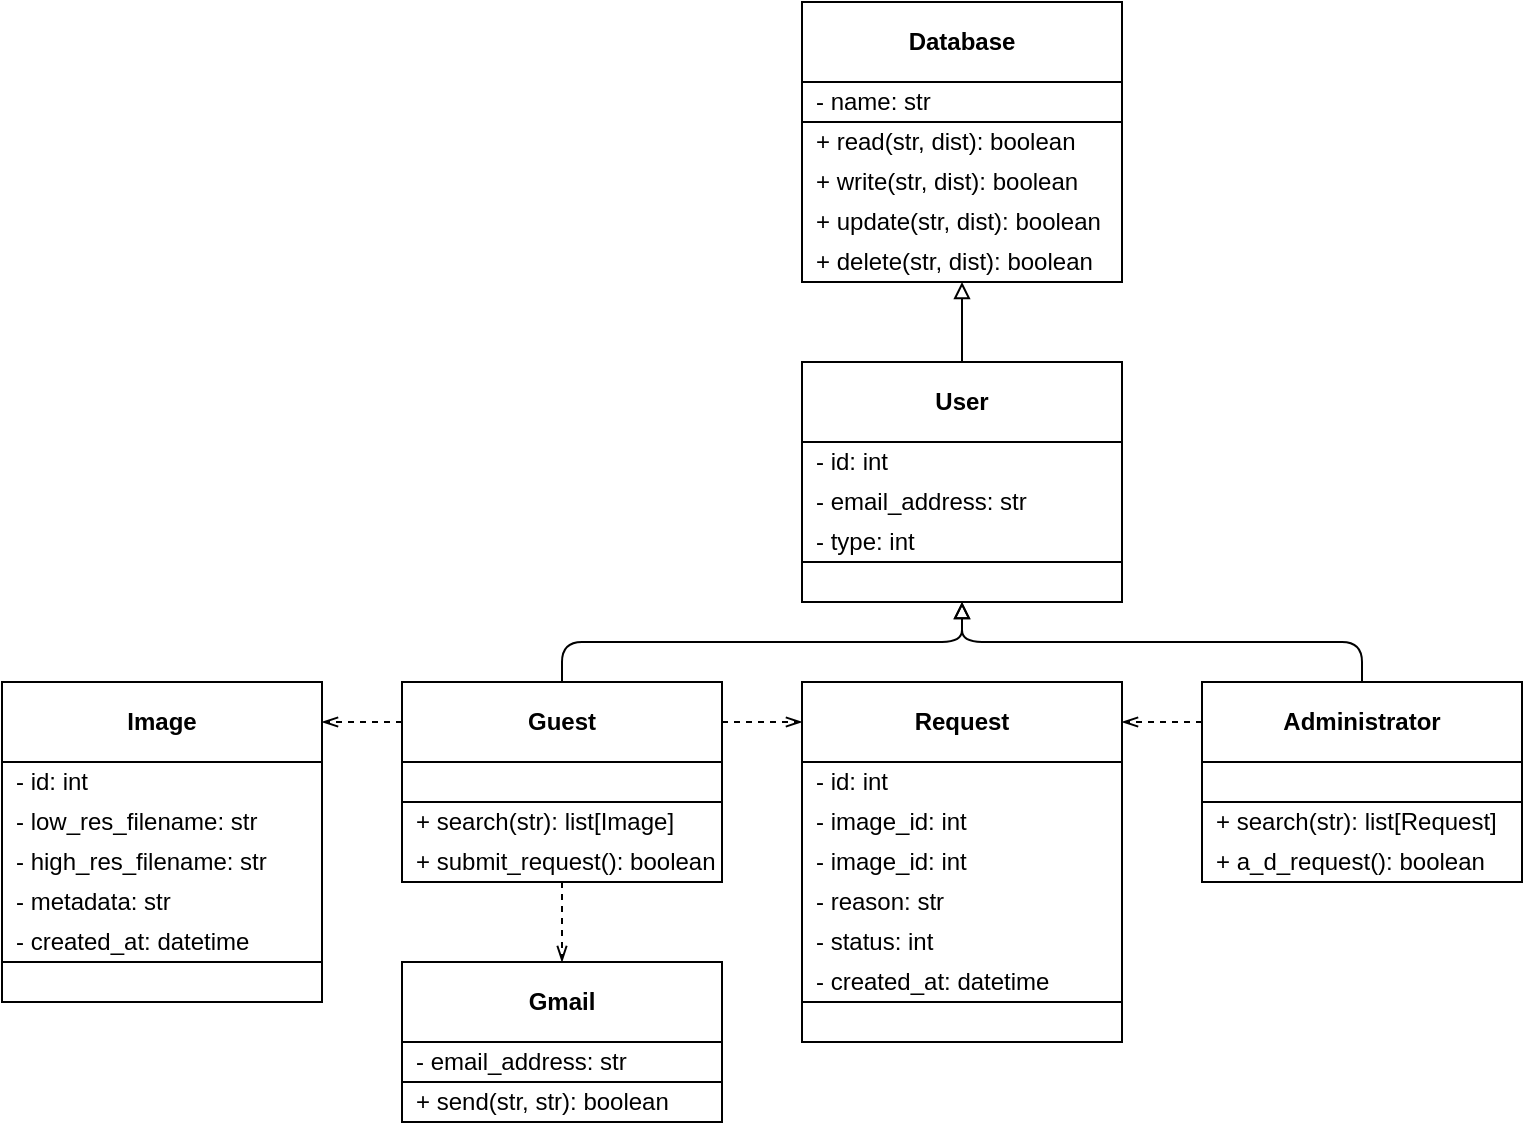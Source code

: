 <mxfile>
    <diagram id="GTXnkm02hOZH0fwfG7jF" name="Page-1">
        <mxGraphModel dx="2362" dy="-725" grid="1" gridSize="10" guides="1" tooltips="1" connect="1" arrows="1" fold="1" page="1" pageScale="1" pageWidth="827" pageHeight="1169" math="0" shadow="0">
            <root>
                <mxCell id="0"/>
                <mxCell id="1" parent="0"/>
                <mxCell id="2" value="" style="rounded=0;whiteSpace=wrap;html=1;labelBackgroundColor=none;strokeColor=#000000;strokeWidth=1;fontColor=#000000;fillColor=#FFFFFF;" vertex="1" parent="1">
                    <mxGeometry x="-1200" y="1500" width="160" height="60" as="geometry"/>
                </mxCell>
                <mxCell id="3" style="edgeStyle=none;html=1;exitX=0.5;exitY=0;exitDx=0;exitDy=0;entryX=0.5;entryY=1;entryDx=0;entryDy=0;strokeColor=#000000;fontSize=12;fontColor=#FF0000;startArrow=none;startFill=0;endArrow=block;endFill=0;" edge="1" parent="1" source="6" target="32">
                    <mxGeometry relative="1" as="geometry"/>
                </mxCell>
                <mxCell id="4" style="edgeStyle=none;html=1;entryX=0;entryY=0.5;entryDx=0;entryDy=0;strokeColor=#000000;fontSize=12;fontColor=#FF0000;startArrow=none;startFill=0;dashed=1;endArrow=openThin;endFill=0;" edge="1" parent="1" target="10">
                    <mxGeometry relative="1" as="geometry">
                        <mxPoint x="-1240" y="1640" as="sourcePoint"/>
                    </mxGeometry>
                </mxCell>
                <mxCell id="5" style="edgeStyle=none;html=1;exitX=0;exitY=0.5;exitDx=0;exitDy=0;dashed=1;strokeColor=#000000;fontSize=12;fontColor=#FF0000;startArrow=none;startFill=0;entryX=1;entryY=0.5;entryDx=0;entryDy=0;endArrow=openThin;endFill=0;" edge="1" parent="1" source="35" target="20">
                    <mxGeometry relative="1" as="geometry"/>
                </mxCell>
                <mxCell id="6" value="&lt;b&gt;User&lt;/b&gt;" style="rounded=0;whiteSpace=wrap;html=1;labelBackgroundColor=none;strokeColor=#000000;strokeWidth=1;fontColor=#000000;fillColor=#FFFFFF;" vertex="1" parent="1">
                    <mxGeometry x="-1200" y="1460" width="160" height="40" as="geometry"/>
                </mxCell>
                <mxCell id="7" value="&lt;div style=&quot;&quot;&gt;- id: int&lt;/div&gt;" style="text;html=1;strokeColor=none;fillColor=none;align=left;verticalAlign=middle;whiteSpace=wrap;rounded=0;labelBackgroundColor=none;strokeWidth=1;fontColor=#000000;spacingLeft=5;" vertex="1" parent="1">
                    <mxGeometry x="-1200" y="1500" width="160" height="20" as="geometry"/>
                </mxCell>
                <mxCell id="8" value="&lt;div style=&quot;&quot;&gt;- email_address: str&lt;/div&gt;" style="text;html=1;strokeColor=none;fillColor=none;align=left;verticalAlign=middle;whiteSpace=wrap;rounded=0;labelBackgroundColor=none;strokeWidth=1;fontColor=#000000;spacingLeft=5;" vertex="1" parent="1">
                    <mxGeometry x="-1200" y="1520" width="160" height="20" as="geometry"/>
                </mxCell>
                <mxCell id="9" value="&lt;div style=&quot;&quot;&gt;- type: int&lt;/div&gt;" style="text;html=1;strokeColor=none;fillColor=none;align=left;verticalAlign=middle;whiteSpace=wrap;rounded=0;labelBackgroundColor=none;strokeWidth=1;fontColor=#000000;spacingLeft=5;" vertex="1" parent="1">
                    <mxGeometry x="-1200" y="1540" width="160" height="20" as="geometry"/>
                </mxCell>
                <mxCell id="10" value="&lt;b&gt;Request&lt;/b&gt;" style="rounded=0;whiteSpace=wrap;html=1;labelBackgroundColor=none;strokeColor=#000000;strokeWidth=1;fontColor=#000000;fillColor=#FFFFFF;" vertex="1" parent="1">
                    <mxGeometry x="-1200" y="1620" width="160" height="40" as="geometry"/>
                </mxCell>
                <mxCell id="11" value="" style="rounded=0;whiteSpace=wrap;html=1;labelBackgroundColor=none;strokeColor=#000000;strokeWidth=1;fontColor=#000000;fillColor=#FFFFFF;" vertex="1" parent="1">
                    <mxGeometry x="-1200" y="1660" width="160" height="120" as="geometry"/>
                </mxCell>
                <mxCell id="12" value="&lt;div style=&quot;&quot;&gt;- id: int&lt;/div&gt;" style="text;html=1;strokeColor=none;fillColor=none;align=left;verticalAlign=middle;whiteSpace=wrap;rounded=0;labelBackgroundColor=none;strokeWidth=1;fontColor=#000000;spacingLeft=5;" vertex="1" parent="1">
                    <mxGeometry x="-1200" y="1660" width="160" height="20" as="geometry"/>
                </mxCell>
                <mxCell id="13" value="&lt;div style=&quot;&quot;&gt;- image_id: int&lt;/div&gt;" style="text;html=1;strokeColor=none;fillColor=none;align=left;verticalAlign=middle;whiteSpace=wrap;rounded=0;labelBackgroundColor=none;strokeWidth=1;fontColor=#000000;spacingLeft=5;" vertex="1" parent="1">
                    <mxGeometry x="-1200" y="1680" width="160" height="20" as="geometry"/>
                </mxCell>
                <mxCell id="14" value="&lt;div style=&quot;&quot;&gt;- image_id: int&lt;/div&gt;" style="text;html=1;strokeColor=none;fillColor=none;align=left;verticalAlign=middle;whiteSpace=wrap;rounded=0;labelBackgroundColor=none;strokeWidth=1;fontColor=#000000;spacingLeft=5;" vertex="1" parent="1">
                    <mxGeometry x="-1200" y="1700" width="160" height="20" as="geometry"/>
                </mxCell>
                <mxCell id="15" value="&lt;div style=&quot;&quot;&gt;- reason: str&lt;/div&gt;" style="text;html=1;strokeColor=none;fillColor=none;align=left;verticalAlign=middle;whiteSpace=wrap;rounded=0;labelBackgroundColor=none;strokeWidth=1;fontColor=#000000;spacingLeft=5;" vertex="1" parent="1">
                    <mxGeometry x="-1200" y="1720" width="160" height="20" as="geometry"/>
                </mxCell>
                <mxCell id="16" value="&lt;div style=&quot;&quot;&gt;- status: int&lt;/div&gt;" style="text;html=1;strokeColor=none;fillColor=none;align=left;verticalAlign=middle;whiteSpace=wrap;rounded=0;labelBackgroundColor=none;strokeWidth=1;fontColor=#000000;spacingLeft=5;" vertex="1" parent="1">
                    <mxGeometry x="-1200" y="1740" width="160" height="20" as="geometry"/>
                </mxCell>
                <mxCell id="17" value="" style="rounded=0;whiteSpace=wrap;html=1;labelBackgroundColor=none;strokeColor=#000000;strokeWidth=1;fontColor=#000000;fillColor=#FFFFFF;" vertex="1" parent="1">
                    <mxGeometry x="-1200" y="1780" width="160" height="20" as="geometry"/>
                </mxCell>
                <mxCell id="18" value="" style="rounded=0;whiteSpace=wrap;html=1;labelBackgroundColor=none;strokeColor=#000000;strokeWidth=1;fontColor=#000000;fillColor=#FFFFFF;" vertex="1" parent="1">
                    <mxGeometry x="-1200" y="1560" width="160" height="20" as="geometry"/>
                </mxCell>
                <mxCell id="19" value="" style="rounded=0;whiteSpace=wrap;html=1;labelBackgroundColor=none;strokeColor=#000000;strokeWidth=1;fontColor=#000000;fillColor=#FFFFFF;" vertex="1" parent="1">
                    <mxGeometry x="-1600" y="1660" width="160" height="100" as="geometry"/>
                </mxCell>
                <mxCell id="20" value="&lt;b&gt;Image&lt;/b&gt;" style="rounded=0;whiteSpace=wrap;html=1;labelBackgroundColor=none;strokeColor=#000000;strokeWidth=1;fontColor=#000000;fillColor=#FFFFFF;" vertex="1" parent="1">
                    <mxGeometry x="-1600" y="1620" width="160" height="40" as="geometry"/>
                </mxCell>
                <mxCell id="21" value="&lt;div style=&quot;&quot;&gt;- id: int&lt;/div&gt;" style="text;html=1;strokeColor=none;fillColor=none;align=left;verticalAlign=middle;whiteSpace=wrap;rounded=0;labelBackgroundColor=none;strokeWidth=1;fontColor=#000000;spacingLeft=5;" vertex="1" parent="1">
                    <mxGeometry x="-1600" y="1660" width="160" height="20" as="geometry"/>
                </mxCell>
                <mxCell id="22" value="&lt;div style=&quot;&quot;&gt;- low_res_filename: str&lt;/div&gt;" style="text;html=1;strokeColor=none;fillColor=none;align=left;verticalAlign=middle;whiteSpace=wrap;rounded=0;labelBackgroundColor=none;strokeWidth=1;fontColor=#000000;spacingLeft=5;" vertex="1" parent="1">
                    <mxGeometry x="-1600" y="1680" width="160" height="20" as="geometry"/>
                </mxCell>
                <mxCell id="23" value="&lt;div style=&quot;&quot;&gt;- high_res_filename: str&lt;/div&gt;" style="text;html=1;strokeColor=none;fillColor=none;align=left;verticalAlign=middle;whiteSpace=wrap;rounded=0;labelBackgroundColor=none;strokeWidth=1;fontColor=#000000;spacingLeft=5;" vertex="1" parent="1">
                    <mxGeometry x="-1600" y="1700" width="160" height="20" as="geometry"/>
                </mxCell>
                <mxCell id="24" value="" style="rounded=0;whiteSpace=wrap;html=1;labelBackgroundColor=none;strokeColor=#000000;strokeWidth=1;fontColor=#000000;fillColor=#FFFFFF;" vertex="1" parent="1">
                    <mxGeometry x="-1600" y="1760" width="160" height="20" as="geometry"/>
                </mxCell>
                <mxCell id="25" value="" style="rounded=0;whiteSpace=wrap;html=1;labelBackgroundColor=none;strokeColor=#000000;strokeWidth=1;fontColor=#000000;fillColor=#FFFFFF;" vertex="1" parent="1">
                    <mxGeometry x="-1200" y="1320" width="160" height="20" as="geometry"/>
                </mxCell>
                <mxCell id="26" value="&lt;b&gt;Database&lt;/b&gt;" style="rounded=0;whiteSpace=wrap;html=1;labelBackgroundColor=none;strokeColor=#000000;strokeWidth=1;fontColor=#000000;fillColor=#FFFFFF;" vertex="1" parent="1">
                    <mxGeometry x="-1200" y="1280" width="160" height="40" as="geometry"/>
                </mxCell>
                <mxCell id="27" value="&lt;div style=&quot;&quot;&gt;- name: str&lt;/div&gt;" style="text;html=1;strokeColor=none;fillColor=none;align=left;verticalAlign=middle;whiteSpace=wrap;rounded=0;labelBackgroundColor=none;strokeWidth=1;fontColor=#000000;spacingLeft=5;" vertex="1" parent="1">
                    <mxGeometry x="-1200" y="1320" width="160" height="20" as="geometry"/>
                </mxCell>
                <mxCell id="28" value="" style="rounded=0;whiteSpace=wrap;html=1;labelBackgroundColor=none;strokeColor=#000000;strokeWidth=1;fontColor=#000000;fillColor=#FFFFFF;" vertex="1" parent="1">
                    <mxGeometry x="-1200" y="1340" width="160" height="80" as="geometry"/>
                </mxCell>
                <mxCell id="29" value="&lt;div style=&quot;&quot;&gt;+ read(str, dist): boolean&lt;/div&gt;" style="text;html=1;strokeColor=none;fillColor=none;align=left;verticalAlign=middle;whiteSpace=wrap;rounded=0;labelBackgroundColor=none;strokeWidth=1;fontColor=#000000;spacingLeft=5;" vertex="1" parent="1">
                    <mxGeometry x="-1200" y="1340" width="160" height="20" as="geometry"/>
                </mxCell>
                <mxCell id="30" value="&lt;div style=&quot;&quot;&gt;+ write(str, dist): boolean&lt;/div&gt;" style="text;html=1;strokeColor=none;fillColor=none;align=left;verticalAlign=middle;whiteSpace=wrap;rounded=0;labelBackgroundColor=none;strokeWidth=1;fontColor=#000000;spacingLeft=5;" vertex="1" parent="1">
                    <mxGeometry x="-1200" y="1360" width="160" height="20" as="geometry"/>
                </mxCell>
                <mxCell id="31" value="&lt;div style=&quot;&quot;&gt;+ update(str, dist): boolean&lt;/div&gt;" style="text;html=1;strokeColor=none;fillColor=none;align=left;verticalAlign=middle;whiteSpace=wrap;rounded=0;labelBackgroundColor=none;strokeWidth=1;fontColor=#000000;spacingLeft=5;" vertex="1" parent="1">
                    <mxGeometry x="-1200" y="1380" width="160" height="20" as="geometry"/>
                </mxCell>
                <mxCell id="32" value="&lt;div style=&quot;&quot;&gt;+ delete(str, dist): boolean&lt;/div&gt;" style="text;html=1;strokeColor=none;fillColor=none;align=left;verticalAlign=middle;whiteSpace=wrap;rounded=0;labelBackgroundColor=none;strokeWidth=1;fontColor=#000000;spacingLeft=5;" vertex="1" parent="1">
                    <mxGeometry x="-1200" y="1400" width="160" height="20" as="geometry"/>
                </mxCell>
                <mxCell id="33" value="" style="rounded=0;whiteSpace=wrap;html=1;labelBackgroundColor=none;strokeColor=#000000;strokeWidth=1;fontColor=#000000;fillColor=#FFFFFF;" vertex="1" parent="1">
                    <mxGeometry x="-1400" y="1660" width="160" height="20" as="geometry"/>
                </mxCell>
                <mxCell id="34" style="edgeStyle=none;html=1;exitX=0.5;exitY=0;exitDx=0;exitDy=0;entryX=0.5;entryY=1;entryDx=0;entryDy=0;strokeColor=#000000;fontSize=12;fontColor=#FF0000;startArrow=none;startFill=0;endArrow=block;endFill=0;" edge="1" parent="1" source="35" target="18">
                    <mxGeometry relative="1" as="geometry">
                        <Array as="points">
                            <mxPoint x="-1320" y="1620"/>
                            <mxPoint x="-1320" y="1600"/>
                            <mxPoint x="-1120" y="1600"/>
                        </Array>
                    </mxGeometry>
                </mxCell>
                <mxCell id="35" value="&lt;b&gt;Guest&lt;/b&gt;" style="rounded=0;whiteSpace=wrap;html=1;labelBackgroundColor=none;strokeColor=#000000;strokeWidth=1;fontColor=#000000;fillColor=#FFFFFF;" vertex="1" parent="1">
                    <mxGeometry x="-1400" y="1620" width="160" height="40" as="geometry"/>
                </mxCell>
                <mxCell id="36" value="" style="rounded=0;whiteSpace=wrap;html=1;labelBackgroundColor=none;strokeColor=#000000;strokeWidth=1;fontColor=#000000;fillColor=#FFFFFF;" vertex="1" parent="1">
                    <mxGeometry x="-1400" y="1680" width="160" height="40" as="geometry"/>
                </mxCell>
                <mxCell id="37" value="&lt;div style=&quot;&quot;&gt;+ search(str): list[Image]&lt;/div&gt;" style="text;html=1;strokeColor=none;fillColor=none;align=left;verticalAlign=middle;whiteSpace=wrap;rounded=0;labelBackgroundColor=none;strokeWidth=1;fontColor=#000000;spacingLeft=5;" vertex="1" parent="1">
                    <mxGeometry x="-1400" y="1680" width="160" height="20" as="geometry"/>
                </mxCell>
                <mxCell id="38" value="&lt;div style=&quot;&quot;&gt;+ submit_request(): boolean&lt;/div&gt;" style="text;html=1;strokeColor=none;fillColor=none;align=left;verticalAlign=middle;whiteSpace=wrap;rounded=0;labelBackgroundColor=none;strokeWidth=1;fontColor=#000000;spacingLeft=5;" vertex="1" parent="1">
                    <mxGeometry x="-1400" y="1700" width="160" height="20" as="geometry"/>
                </mxCell>
                <mxCell id="39" value="" style="rounded=0;whiteSpace=wrap;html=1;labelBackgroundColor=none;strokeColor=#000000;strokeWidth=1;fontColor=#000000;fillColor=#FFFFFF;" vertex="1" parent="1">
                    <mxGeometry x="-1000" y="1660" width="160" height="20" as="geometry"/>
                </mxCell>
                <mxCell id="40" style="edgeStyle=none;html=1;exitX=0.5;exitY=0;exitDx=0;exitDy=0;strokeColor=#000000;fontSize=12;fontColor=#FF0000;startArrow=none;startFill=0;endArrow=block;endFill=0;" edge="1" parent="1" source="41">
                    <mxGeometry relative="1" as="geometry">
                        <mxPoint x="-1120" y="1580" as="targetPoint"/>
                        <Array as="points">
                            <mxPoint x="-920" y="1620"/>
                            <mxPoint x="-920" y="1600"/>
                            <mxPoint x="-1120" y="1600"/>
                        </Array>
                    </mxGeometry>
                </mxCell>
                <mxCell id="41" value="&lt;b&gt;Administrator&lt;/b&gt;" style="rounded=0;whiteSpace=wrap;html=1;labelBackgroundColor=none;strokeColor=#000000;strokeWidth=1;fontColor=#000000;fillColor=#FFFFFF;" vertex="1" parent="1">
                    <mxGeometry x="-1000" y="1620" width="160" height="40" as="geometry"/>
                </mxCell>
                <mxCell id="42" value="" style="rounded=0;whiteSpace=wrap;html=1;labelBackgroundColor=none;strokeColor=#000000;strokeWidth=1;fontColor=#000000;fillColor=#FFFFFF;" vertex="1" parent="1">
                    <mxGeometry x="-1000" y="1680" width="160" height="40" as="geometry"/>
                </mxCell>
                <mxCell id="43" value="&lt;div style=&quot;&quot;&gt;+ search(str): list[Request]&lt;/div&gt;" style="text;html=1;strokeColor=none;fillColor=none;align=left;verticalAlign=middle;whiteSpace=wrap;rounded=0;labelBackgroundColor=none;strokeWidth=1;fontColor=#000000;spacingLeft=5;" vertex="1" parent="1">
                    <mxGeometry x="-1000" y="1680" width="160" height="20" as="geometry"/>
                </mxCell>
                <mxCell id="44" value="&lt;div style=&quot;&quot;&gt;+ a_d_request(): boolean&lt;/div&gt;" style="text;html=1;strokeColor=none;fillColor=none;align=left;verticalAlign=middle;whiteSpace=wrap;rounded=0;labelBackgroundColor=none;strokeWidth=1;fontColor=#000000;spacingLeft=5;" vertex="1" parent="1">
                    <mxGeometry x="-1000" y="1700" width="160" height="20" as="geometry"/>
                </mxCell>
                <mxCell id="45" style="edgeStyle=none;html=1;entryX=1;entryY=0.5;entryDx=0;entryDy=0;strokeColor=#000000;fontSize=12;fontColor=#FF0000;startArrow=none;startFill=0;dashed=1;exitX=0;exitY=0.5;exitDx=0;exitDy=0;endArrow=openThin;endFill=0;" edge="1" parent="1" source="41" target="10">
                    <mxGeometry relative="1" as="geometry">
                        <mxPoint x="-1230.0" y="1650" as="sourcePoint"/>
                        <mxPoint x="-1190.0" y="1650" as="targetPoint"/>
                    </mxGeometry>
                </mxCell>
                <mxCell id="46" value="" style="rounded=0;whiteSpace=wrap;html=1;labelBackgroundColor=none;strokeColor=#000000;strokeWidth=1;fontColor=#000000;fillColor=#FFFFFF;" vertex="1" parent="1">
                    <mxGeometry x="-1400" y="1800" width="160" height="20" as="geometry"/>
                </mxCell>
                <mxCell id="47" value="&lt;b&gt;Gmail&lt;/b&gt;" style="rounded=0;whiteSpace=wrap;html=1;labelBackgroundColor=none;strokeColor=#000000;strokeWidth=1;fontColor=#000000;fillColor=#FFFFFF;" vertex="1" parent="1">
                    <mxGeometry x="-1400" y="1760" width="160" height="40" as="geometry"/>
                </mxCell>
                <mxCell id="48" value="&lt;div style=&quot;&quot;&gt;- email_address: str&lt;/div&gt;" style="text;html=1;strokeColor=none;fillColor=none;align=left;verticalAlign=middle;whiteSpace=wrap;rounded=0;labelBackgroundColor=none;strokeWidth=1;fontColor=#000000;spacingLeft=5;" vertex="1" parent="1">
                    <mxGeometry x="-1400" y="1800" width="160" height="20" as="geometry"/>
                </mxCell>
                <mxCell id="49" value="" style="rounded=0;whiteSpace=wrap;html=1;labelBackgroundColor=none;strokeColor=#000000;strokeWidth=1;fontColor=#000000;fillColor=#FFFFFF;" vertex="1" parent="1">
                    <mxGeometry x="-1400" y="1820" width="160" height="20" as="geometry"/>
                </mxCell>
                <mxCell id="50" value="&lt;div style=&quot;&quot;&gt;+ send(str, str): boolean&lt;/div&gt;" style="text;html=1;strokeColor=none;fillColor=none;align=left;verticalAlign=middle;whiteSpace=wrap;rounded=0;labelBackgroundColor=none;strokeWidth=1;fontColor=#000000;spacingLeft=5;" vertex="1" parent="1">
                    <mxGeometry x="-1400" y="1820" width="160" height="20" as="geometry"/>
                </mxCell>
                <mxCell id="51" style="edgeStyle=none;html=1;exitX=0.5;exitY=1;exitDx=0;exitDy=0;dashed=1;strokeColor=#000000;fontSize=12;fontColor=#FF0000;startArrow=none;startFill=0;entryX=0.5;entryY=0;entryDx=0;entryDy=0;endArrow=openThin;endFill=0;" edge="1" parent="1" source="38" target="47">
                    <mxGeometry relative="1" as="geometry">
                        <mxPoint x="-1390" y="1650" as="sourcePoint"/>
                        <mxPoint x="-1430" y="1650" as="targetPoint"/>
                    </mxGeometry>
                </mxCell>
                <mxCell id="52" value="&lt;div style=&quot;&quot;&gt;- metadata: str&lt;/div&gt;" style="text;html=1;strokeColor=none;fillColor=none;align=left;verticalAlign=middle;whiteSpace=wrap;rounded=0;labelBackgroundColor=none;strokeWidth=1;fontColor=#000000;spacingLeft=5;" vertex="1" parent="1">
                    <mxGeometry x="-1600" y="1720" width="160" height="20" as="geometry"/>
                </mxCell>
                <mxCell id="53" value="&lt;div style=&quot;&quot;&gt;- created_at: datetime&lt;/div&gt;" style="text;html=1;strokeColor=none;fillColor=none;align=left;verticalAlign=middle;whiteSpace=wrap;rounded=0;labelBackgroundColor=none;strokeWidth=1;fontColor=#000000;spacingLeft=5;" vertex="1" parent="1">
                    <mxGeometry x="-1600" y="1740" width="160" height="20" as="geometry"/>
                </mxCell>
                <mxCell id="54" value="&lt;div style=&quot;&quot;&gt;- created_at: datetime&lt;/div&gt;" style="text;html=1;strokeColor=none;fillColor=none;align=left;verticalAlign=middle;whiteSpace=wrap;rounded=0;labelBackgroundColor=none;strokeWidth=1;fontColor=#000000;spacingLeft=5;" vertex="1" parent="1">
                    <mxGeometry x="-1200" y="1760" width="160" height="20" as="geometry"/>
                </mxCell>
            </root>
        </mxGraphModel>
    </diagram>
</mxfile>